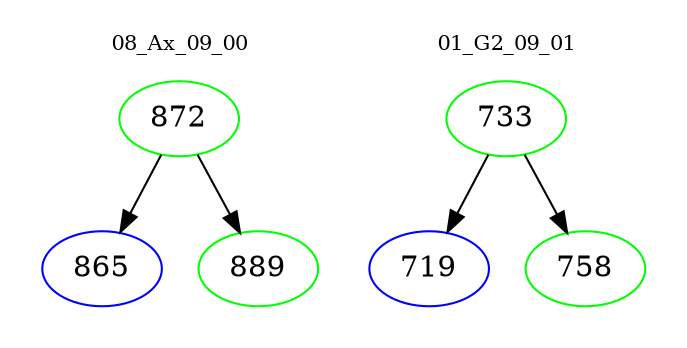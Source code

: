 digraph{
subgraph cluster_0 {
color = white
label = "08_Ax_09_00";
fontsize=10;
T0_872 [label="872", color="green"]
T0_872 -> T0_865 [color="black"]
T0_865 [label="865", color="blue"]
T0_872 -> T0_889 [color="black"]
T0_889 [label="889", color="green"]
}
subgraph cluster_1 {
color = white
label = "01_G2_09_01";
fontsize=10;
T1_733 [label="733", color="green"]
T1_733 -> T1_719 [color="black"]
T1_719 [label="719", color="blue"]
T1_733 -> T1_758 [color="black"]
T1_758 [label="758", color="green"]
}
}
